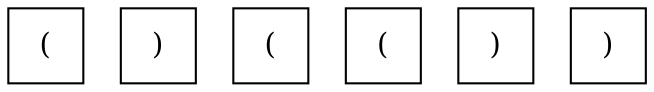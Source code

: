 digraph {
	node [shape=square]
	0 [label="("]
	1 [label=")"]
	2 [label="("]
	3 [label="("]
	4 [label=")"]
	5 [label=")"]
	{
		graph [rank=same]
		0
		1
		2
		3
		4
		5
	}
}